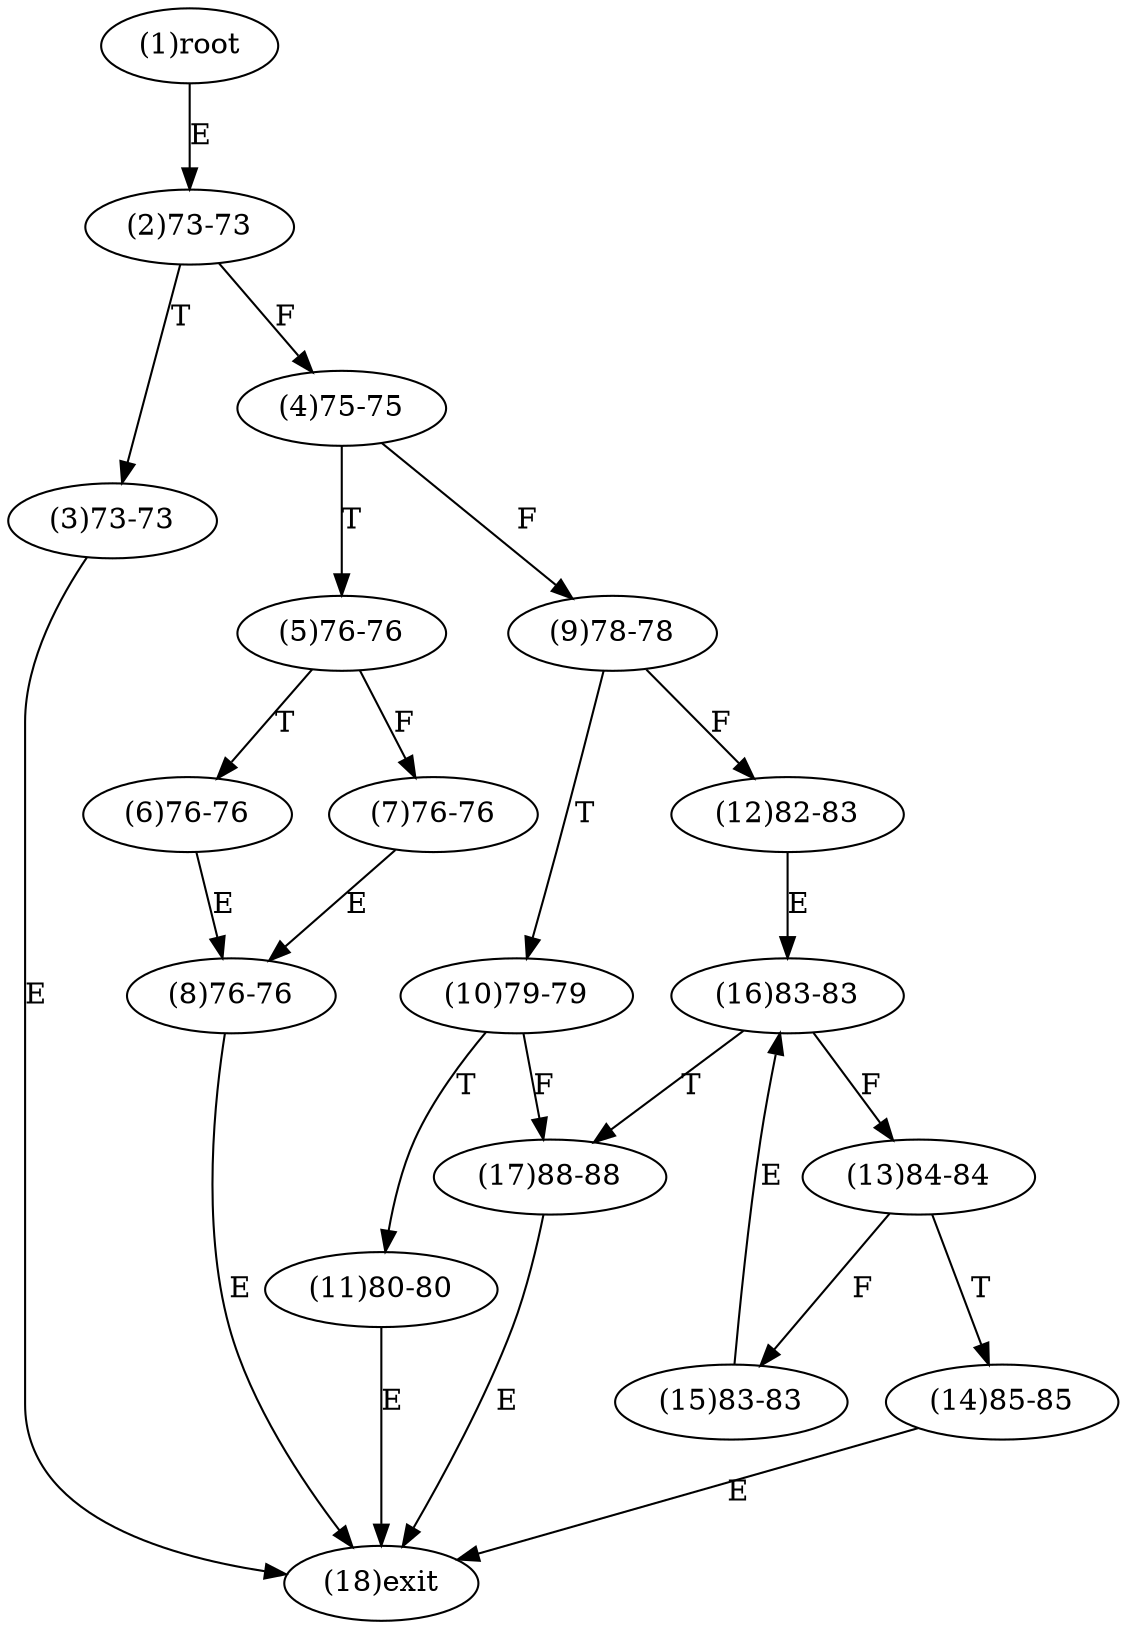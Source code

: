 digraph "" { 
1[ label="(1)root"];
2[ label="(2)73-73"];
3[ label="(3)73-73"];
4[ label="(4)75-75"];
5[ label="(5)76-76"];
6[ label="(6)76-76"];
7[ label="(7)76-76"];
8[ label="(8)76-76"];
9[ label="(9)78-78"];
10[ label="(10)79-79"];
11[ label="(11)80-80"];
12[ label="(12)82-83"];
13[ label="(13)84-84"];
14[ label="(14)85-85"];
15[ label="(15)83-83"];
17[ label="(17)88-88"];
16[ label="(16)83-83"];
18[ label="(18)exit"];
1->2[ label="E"];
2->4[ label="F"];
2->3[ label="T"];
3->18[ label="E"];
4->9[ label="F"];
4->5[ label="T"];
5->7[ label="F"];
5->6[ label="T"];
6->8[ label="E"];
7->8[ label="E"];
8->18[ label="E"];
9->12[ label="F"];
9->10[ label="T"];
10->17[ label="F"];
10->11[ label="T"];
11->18[ label="E"];
12->16[ label="E"];
13->15[ label="F"];
13->14[ label="T"];
14->18[ label="E"];
15->16[ label="E"];
16->13[ label="F"];
16->17[ label="T"];
17->18[ label="E"];
}